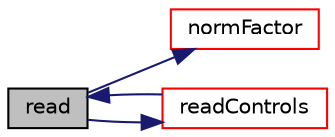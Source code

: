digraph "read"
{
  bgcolor="transparent";
  edge [fontname="Helvetica",fontsize="10",labelfontname="Helvetica",labelfontsize="10"];
  node [fontname="Helvetica",fontsize="10",shape=record];
  rankdir="LR";
  Node1 [label="read",height=0.2,width=0.4,color="black", fillcolor="grey75", style="filled", fontcolor="black"];
  Node1 -> Node2 [color="midnightblue",fontsize="10",style="solid",fontname="Helvetica"];
  Node2 [label="normFactor",height=0.2,width=0.4,color="red",URL="$a02447.html#a0e93bb3b7b4d2396eb15278901a3cb2e",tooltip="Return the matrix norm used to normalise the residual for the. "];
  Node1 -> Node3 [color="midnightblue",fontsize="10",style="solid",fontname="Helvetica"];
  Node3 [label="readControls",height=0.2,width=0.4,color="red",URL="$a02447.html#aa431c382ed4170712dab339fbfd87f5b",tooltip="Read the control parameters from the controlDict_. "];
  Node3 -> Node1 [color="midnightblue",fontsize="10",style="solid",fontname="Helvetica"];
}
